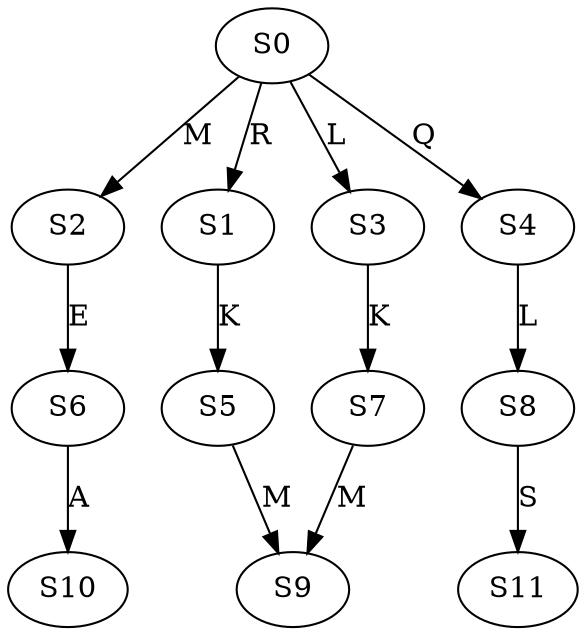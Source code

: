 strict digraph  {
	S0 -> S1 [ label = R ];
	S0 -> S2 [ label = M ];
	S0 -> S3 [ label = L ];
	S0 -> S4 [ label = Q ];
	S1 -> S5 [ label = K ];
	S2 -> S6 [ label = E ];
	S3 -> S7 [ label = K ];
	S4 -> S8 [ label = L ];
	S5 -> S9 [ label = M ];
	S6 -> S10 [ label = A ];
	S7 -> S9 [ label = M ];
	S8 -> S11 [ label = S ];
}

